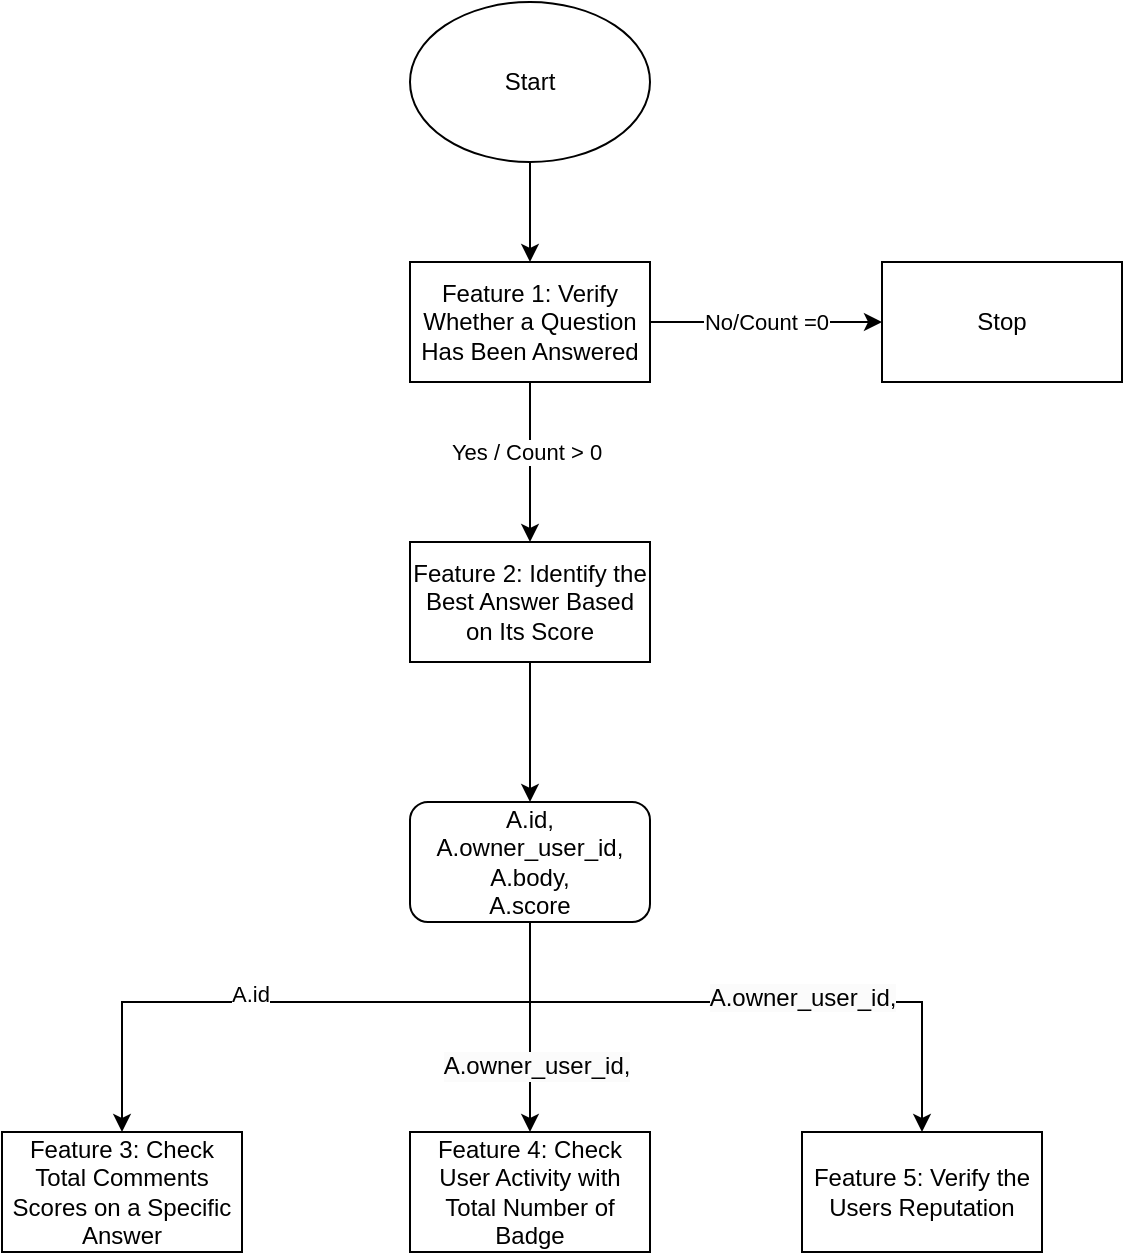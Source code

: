 <mxfile version="24.3.1" type="google">
  <diagram name="第 1 页" id="f8ZVSX9Y7GZTVcseFTYB">
    <mxGraphModel grid="1" page="1" gridSize="10" guides="1" tooltips="1" connect="1" arrows="1" fold="1" pageScale="1" pageWidth="827" pageHeight="1169" math="0" shadow="0">
      <root>
        <mxCell id="0" />
        <mxCell id="1" parent="0" />
        <mxCell id="2knW3ZEguSAUBZNEyywe-33" value="" style="edgeStyle=orthogonalEdgeStyle;rounded=0;orthogonalLoop=1;jettySize=auto;html=1;" edge="1" parent="1" source="2knW3ZEguSAUBZNEyywe-31" target="2knW3ZEguSAUBZNEyywe-32">
          <mxGeometry relative="1" as="geometry" />
        </mxCell>
        <mxCell id="2knW3ZEguSAUBZNEyywe-31" value="Start" style="ellipse;whiteSpace=wrap;html=1;" vertex="1" parent="1">
          <mxGeometry x="338" y="240" width="120" height="80" as="geometry" />
        </mxCell>
        <mxCell id="2knW3ZEguSAUBZNEyywe-37" value="" style="edgeStyle=orthogonalEdgeStyle;rounded=0;orthogonalLoop=1;jettySize=auto;html=1;" edge="1" parent="1" source="2knW3ZEguSAUBZNEyywe-32" target="2knW3ZEguSAUBZNEyywe-36">
          <mxGeometry relative="1" as="geometry" />
        </mxCell>
        <mxCell id="2knW3ZEguSAUBZNEyywe-38" value="Yes / Count &amp;gt; 0" style="edgeLabel;html=1;align=center;verticalAlign=middle;resizable=0;points=[];" vertex="1" connectable="0" parent="2knW3ZEguSAUBZNEyywe-37">
          <mxGeometry x="-0.125" y="-2" relative="1" as="geometry">
            <mxPoint as="offset" />
          </mxGeometry>
        </mxCell>
        <mxCell id="2knW3ZEguSAUBZNEyywe-55" value="" style="edgeStyle=orthogonalEdgeStyle;rounded=0;orthogonalLoop=1;jettySize=auto;html=1;" edge="1" parent="1" source="2knW3ZEguSAUBZNEyywe-32" target="2knW3ZEguSAUBZNEyywe-54">
          <mxGeometry relative="1" as="geometry" />
        </mxCell>
        <mxCell id="2knW3ZEguSAUBZNEyywe-56" value="No/Count =0" style="edgeLabel;html=1;align=center;verticalAlign=middle;resizable=0;points=[];" vertex="1" connectable="0" parent="2knW3ZEguSAUBZNEyywe-55">
          <mxGeometry relative="1" as="geometry">
            <mxPoint as="offset" />
          </mxGeometry>
        </mxCell>
        <mxCell id="2knW3ZEguSAUBZNEyywe-32" value="Feature 1: Verify Whether a Question Has Been Answered" style="whiteSpace=wrap;html=1;" vertex="1" parent="1">
          <mxGeometry x="338" y="370" width="120" height="60" as="geometry" />
        </mxCell>
        <mxCell id="2knW3ZEguSAUBZNEyywe-40" value="" style="edgeStyle=orthogonalEdgeStyle;rounded=0;orthogonalLoop=1;jettySize=auto;html=1;" edge="1" parent="1" source="2knW3ZEguSAUBZNEyywe-36" target="2knW3ZEguSAUBZNEyywe-39">
          <mxGeometry relative="1" as="geometry" />
        </mxCell>
        <mxCell id="2knW3ZEguSAUBZNEyywe-36" value="Feature 2: Identify the Best Answer Based on Its Score" style="whiteSpace=wrap;html=1;" vertex="1" parent="1">
          <mxGeometry x="338" y="510" width="120" height="60" as="geometry" />
        </mxCell>
        <mxCell id="2knW3ZEguSAUBZNEyywe-39" value="A.id,&lt;div&gt;A.owner_user_id,&lt;/div&gt;&lt;div&gt;A.body,&lt;/div&gt;&lt;div&gt;A.score&lt;/div&gt;" style="rounded=1;whiteSpace=wrap;html=1;" vertex="1" parent="1">
          <mxGeometry x="338" y="640" width="120" height="60" as="geometry" />
        </mxCell>
        <mxCell id="2knW3ZEguSAUBZNEyywe-43" value="Feature 3: Check Total Comments Scores on a Specific Answer" style="rounded=0;whiteSpace=wrap;html=1;" vertex="1" parent="1">
          <mxGeometry x="134" y="805" width="120" height="60" as="geometry" />
        </mxCell>
        <mxCell id="2knW3ZEguSAUBZNEyywe-44" value="" style="edgeStyle=orthogonalEdgeStyle;rounded=0;orthogonalLoop=1;jettySize=auto;html=1;exitX=0.5;exitY=1;exitDx=0;exitDy=0;entryX=0.5;entryY=0;entryDx=0;entryDy=0;" edge="1" parent="1" source="2knW3ZEguSAUBZNEyywe-39" target="2knW3ZEguSAUBZNEyywe-43">
          <mxGeometry relative="1" as="geometry">
            <mxPoint x="474" y="810" as="sourcePoint" />
            <mxPoint x="174" y="750" as="targetPoint" />
            <Array as="points">
              <mxPoint x="398" y="740" />
              <mxPoint x="194" y="740" />
            </Array>
          </mxGeometry>
        </mxCell>
        <mxCell id="2knW3ZEguSAUBZNEyywe-45" value="A.id" style="edgeLabel;html=1;align=center;verticalAlign=middle;resizable=0;points=[];" vertex="1" connectable="0" parent="2knW3ZEguSAUBZNEyywe-44">
          <mxGeometry x="0.166" y="-4" relative="1" as="geometry">
            <mxPoint as="offset" />
          </mxGeometry>
        </mxCell>
        <mxCell id="2knW3ZEguSAUBZNEyywe-46" value="Feature 4: Check User Activity with Total Number of Badge" style="rounded=0;whiteSpace=wrap;html=1;" vertex="1" parent="1">
          <mxGeometry x="338" y="805" width="120" height="60" as="geometry" />
        </mxCell>
        <mxCell id="2knW3ZEguSAUBZNEyywe-47" value="Feature 5: Verify the Users Reputation" style="rounded=0;whiteSpace=wrap;html=1;" vertex="1" parent="1">
          <mxGeometry x="534" y="805" width="120" height="60" as="geometry" />
        </mxCell>
        <mxCell id="2knW3ZEguSAUBZNEyywe-48" value="" style="edgeStyle=orthogonalEdgeStyle;rounded=0;orthogonalLoop=1;jettySize=auto;html=1;exitX=0.5;exitY=1;exitDx=0;exitDy=0;entryX=0.5;entryY=0;entryDx=0;entryDy=0;" edge="1" parent="1" source="2knW3ZEguSAUBZNEyywe-39" target="2knW3ZEguSAUBZNEyywe-47">
          <mxGeometry relative="1" as="geometry">
            <mxPoint x="654" y="700" as="sourcePoint" />
            <mxPoint x="594" y="820" as="targetPoint" />
            <Array as="points">
              <mxPoint x="398" y="740" />
              <mxPoint x="594" y="740" />
            </Array>
          </mxGeometry>
        </mxCell>
        <mxCell id="2knW3ZEguSAUBZNEyywe-49" value="&lt;div style=&quot;font-size: 12px; text-wrap: wrap; background-color: rgb(251, 251, 251);&quot;&gt;A.owner_user_id,&lt;/div&gt;&lt;div&gt;&lt;br&gt;&lt;/div&gt;" style="edgeLabel;html=1;align=center;verticalAlign=middle;resizable=0;points=[];" vertex="1" connectable="0" parent="2knW3ZEguSAUBZNEyywe-48">
          <mxGeometry x="0.166" y="-4" relative="1" as="geometry">
            <mxPoint as="offset" />
          </mxGeometry>
        </mxCell>
        <mxCell id="2knW3ZEguSAUBZNEyywe-52" value="" style="endArrow=classic;html=1;rounded=0;entryX=0.5;entryY=0;entryDx=0;entryDy=0;exitX=0.5;exitY=1;exitDx=0;exitDy=0;" edge="1" parent="1" source="2knW3ZEguSAUBZNEyywe-39" target="2knW3ZEguSAUBZNEyywe-46">
          <mxGeometry width="50" height="50" relative="1" as="geometry">
            <mxPoint x="314" y="730" as="sourcePoint" />
            <mxPoint x="364" y="680" as="targetPoint" />
          </mxGeometry>
        </mxCell>
        <mxCell id="2knW3ZEguSAUBZNEyywe-53" value="&lt;div style=&quot;font-size: 12px; text-wrap: wrap; background-color: rgb(251, 251, 251);&quot;&gt;A.owner_user_id,&lt;/div&gt;" style="edgeLabel;html=1;align=center;verticalAlign=middle;resizable=0;points=[];" vertex="1" connectable="0" parent="2knW3ZEguSAUBZNEyywe-52">
          <mxGeometry x="0.362" y="3" relative="1" as="geometry">
            <mxPoint as="offset" />
          </mxGeometry>
        </mxCell>
        <mxCell id="2knW3ZEguSAUBZNEyywe-54" value="Stop" style="whiteSpace=wrap;html=1;" vertex="1" parent="1">
          <mxGeometry x="574" y="370" width="120" height="60" as="geometry" />
        </mxCell>
      </root>
    </mxGraphModel>
  </diagram>
</mxfile>
